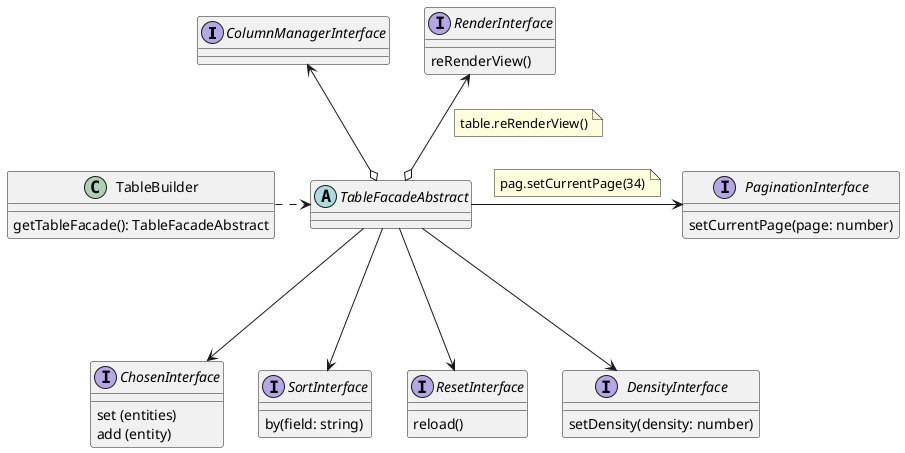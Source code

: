 @startuml
interface ColumnManagerInterface {

}
interface RenderInterface {
  reRenderView()
}
interface PaginationInterface {
  setCurrentPage(page: number)
}
interface ChosenInterface {
  set (entities)
  add (entity)
}
interface SortInterface {
  by(field: string)
}
interface ResetInterface {
  reload()
}
interface DensityInterface {
  setDensity(density: number)
}
abstract class TableFacadeAbstract {

}
class TableBuilder {
  getTableFacade(): TableFacadeAbstract
}

TableBuilder .> TableFacadeAbstract

ColumnManagerInterface <--o TableFacadeAbstract
RenderInterface <--o TableFacadeAbstract
note left on link
table.reRenderView()
end note

TableFacadeAbstract -> PaginationInterface
note left on link
pag.setCurrentPage(34)
end note
TableFacadeAbstract ---> DensityInterface
TableFacadeAbstract ---> ResetInterface
TableFacadeAbstract ---> SortInterface
TableFacadeAbstract ---> ChosenInterface
@enduml